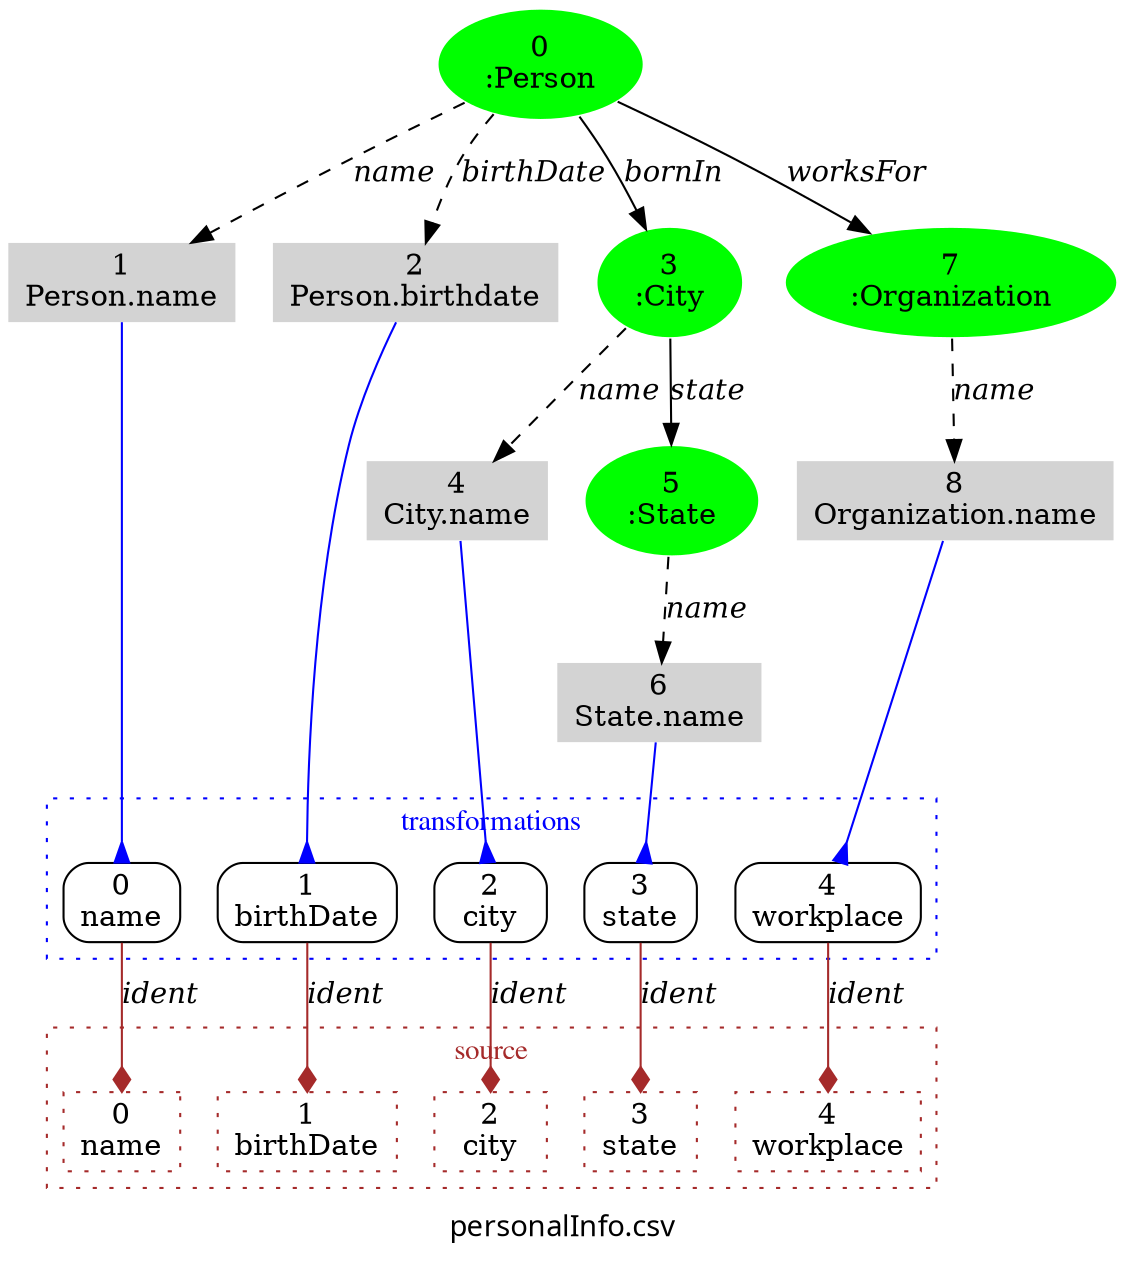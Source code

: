 digraph  {
	graph [fontname="times:bold",
		label="personalInfo.csv",
		overlap=False,
		remincross=true,
		splines=true
	];
	node [label="\N"];
	subgraph cluster1 {
		graph [color=brown,
			fontcolor=brown,
			fontname=times,
			label=source,
			rank=same,
			style=dotted
		];
		9		 [color=brown,
			label="0
name",
			shape=box,
			style=dotted];
		10		 [color=brown,
			label="1
birthDate",
			shape=box,
			style=dotted];
		11		 [color=brown,
			label="2
city",
			shape=box,
			style=dotted];
		12		 [color=brown,
			label="3
state",
			shape=box,
			style=dotted];
		13		 [color=brown,
			label="4
workplace",
			shape=box,
			style=dotted];
	}
	subgraph cluster2 {
		graph [color=blue,
			fontcolor=blue,
			fontname=times,
			label=transformations,
			rank=same,
			style=dotted
		];
		14		 [label="0
name",
			shape=box,
			style=rounded];
		15		 [label="1
birthDate",
			shape=box,
			style=rounded];
		16		 [label="2
city",
			shape=box,
			style=rounded];
		17		 [label="3
state",
			shape=box,
			style=rounded];
		18		 [label="4
workplace",
			shape=box,
			style=rounded];
	}
	0	 [color=white,
		fillcolor=green,
		label="0
:Person",
		shape=ellipse,
		style=filled];
	1	 [color=white,
		fillcolor=lightgrey,
		label="1
Person.name",
		shape=plaintext,
		style=filled];
	0 -> 1	 [fontname="times-italic",
		label=name,
		style=dashed];
	2	 [color=white,
		fillcolor=lightgrey,
		label="2
Person.birthdate",
		shape=plaintext,
		style=filled];
	0 -> 2	 [fontname="times-italic",
		label=birthDate,
		style=dashed];
	3	 [color=white,
		fillcolor=green,
		label="3
:City",
		shape=ellipse,
		style=filled];
	0 -> 3	 [fontname="times-italic",
		label=bornIn];
	7	 [color=white,
		fillcolor=green,
		label="7
:Organization",
		shape=ellipse,
		style=filled];
	0 -> 7	 [fontname="times-italic",
		label=worksFor];
	1 -> 14	 [arrowhead=inv,
		arrowtail=inv,
		color=blue];
	2 -> 15	 [arrowhead=inv,
		arrowtail=inv,
		color=blue];
	4	 [color=white,
		fillcolor=lightgrey,
		label="4
City.name",
		shape=plaintext,
		style=filled];
	3 -> 4	 [fontname="times-italic",
		label=name,
		style=dashed];
	5	 [color=white,
		fillcolor=green,
		label="5
:State",
		shape=ellipse,
		style=filled];
	3 -> 5	 [fontname="times-italic",
		label=state];
	4 -> 16	 [arrowhead=inv,
		arrowtail=inv,
		color=blue];
	6	 [color=white,
		fillcolor=lightgrey,
		label="6
State.name",
		shape=plaintext,
		style=filled];
	5 -> 6	 [fontname="times-italic",
		label=name,
		style=dashed];
	6 -> 17	 [arrowhead=inv,
		arrowtail=inv,
		color=blue];
	8	 [color=white,
		fillcolor=lightgrey,
		label="8
Organization.name",
		shape=plaintext,
		style=filled];
	7 -> 8	 [fontname="times-italic",
		label=name,
		style=dashed];
	8 -> 18	 [arrowhead=inv,
		arrowtail=inv,
		color=blue];
	14 -> 9	 [arrowhead=diamond,
		color=brown,
		fontname="times-italic",
		label=ident];
	15 -> 10	 [arrowhead=diamond,
		color=brown,
		fontname="times-italic",
		label=ident];
	16 -> 11	 [arrowhead=diamond,
		color=brown,
		fontname="times-italic",
		label=ident];
	17 -> 12	 [arrowhead=diamond,
		color=brown,
		fontname="times-italic",
		label=ident];
	18 -> 13	 [arrowhead=diamond,
		color=brown,
		fontname="times-italic",
		label=ident];
}
